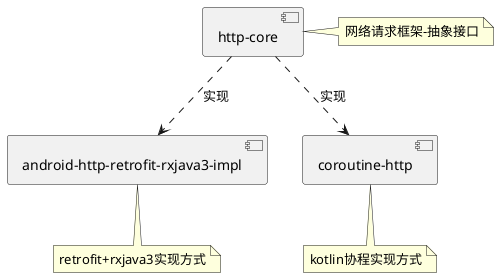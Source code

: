 @startuml
[http-core] as core
[android-http-retrofit-rxjava3-impl] as impl1
[coroutine-http] as impl2

note right of core: 网络请求框架-抽象接口
note bottom of impl1: retrofit+rxjava3实现方式
note bottom of impl2: kotlin协程实现方式

core ..> impl1: 实现
core ..> impl2: 实现


@enduml